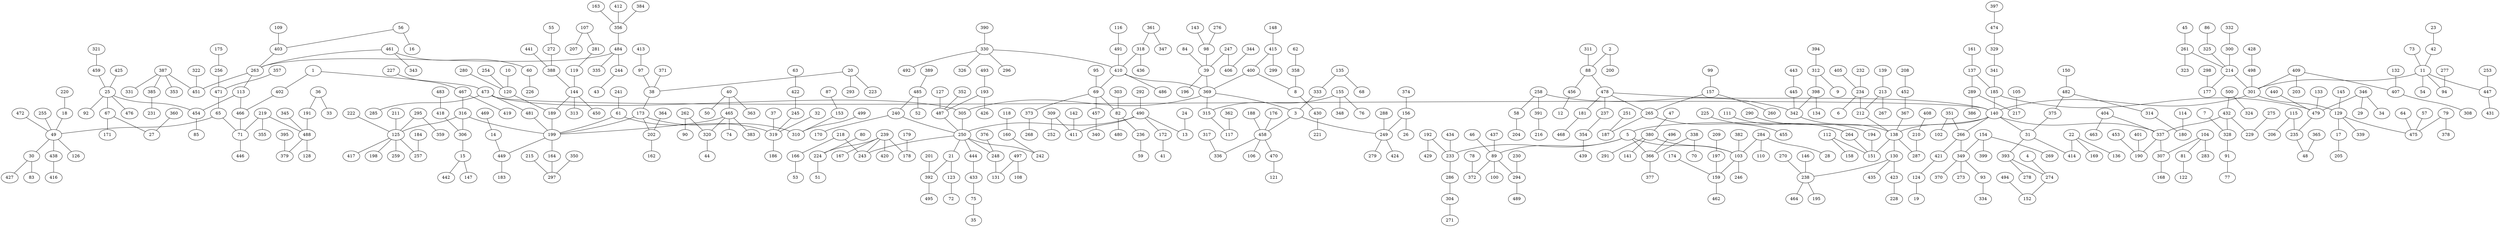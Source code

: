 graph{
1;
402;
473;
466;
481;
285;
305;
140;
113;
71;
199;
369;
250;
5;
138;
185;
31;
266;
337;
478;
301;
263;
454;
446;
65;
219;
449;
316;
189;
465;
164;
61;
173;
315;
410;
3;
400;
39;
240;
444;
21;
487;
490;
243;
248;
242;
233;
89;
366;
103;
130;
342;
151;
287;
212;
367;
137;
479;
341;
414;
393;
375;
421;
351;
349;
432;
190;
307;
404;
88;
265;
237;
181;
129;
214;
498;
409;
11;
461;
403;
451;
484;
85;
25;
471;
49;
355;
488;
183;
14;
306;
467;
125;
120;
144;
320;
40;
383;
74;
297;
319;
241;
310;
38;
202;
155;
117;
330;
491;
69;
486;
318;
458;
333;
249;
8;
415;
247;
98;
84;
196;
485;
170;
433;
392;
123;
352;
127;
193;
292;
172;
411;
13;
218;
239;
376;
131;
160;
434;
286;
192;
437;
100;
46;
372;
294;
496;
338;
377;
246;
284;
382;
380;
159;
238;
435;
423;
258;
445;
398;
112;
194;
264;
210;
234;
213;
452;
161;
289;
235;
346;
133;
440;
329;
22;
274;
278;
482;
124;
102;
370;
273;
154;
93;
229;
500;
328;
453;
401;
168;
104;
463;
456;
2;
311;
157;
455;
187;
354;
468;
339;
17;
145;
475;
300;
325;
261;
177;
428;
203;
407;
54;
73;
94;
42;
447;
60;
343;
109;
56;
387;
322;
335;
244;
356;
425;
92;
459;
67;
476;
256;
357;
30;
255;
18;
472;
438;
126;
379;
345;
128;
191;
469;
418;
15;
227;
419;
295;
257;
259;
211;
417;
222;
198;
10;
280;
254;
313;
450;
119;
388;
44;
262;
363;
50;
350;
215;
245;
37;
32;
186;
499;
153;
371;
97;
20;
162;
364;
348;
76;
362;
326;
296;
492;
390;
116;
82;
95;
457;
373;
361;
436;
336;
188;
176;
106;
470;
135;
279;
288;
424;
156;
358;
430;
148;
299;
406;
276;
143;
389;
52;
75;
495;
201;
72;
493;
426;
41;
142;
309;
24;
166;
167;
420;
178;
224;
497;
118;
304;
429;
78;
489;
230;
70;
110;
28;
291;
141;
47;
197;
174;
462;
464;
195;
270;
146;
228;
391;
58;
443;
134;
312;
158;
290;
225;
111;
408;
232;
405;
6;
267;
139;
208;
386;
217;
48;
115;
29;
34;
474;
136;
169;
152;
4;
314;
150;
19;
269;
399;
334;
275;
324;
91;
7;
81;
283;
12;
200;
260;
99;
251;
439;
205;
57;
64;
79;
332;
86;
323;
45;
298;
308;
132;
277;
23;
253;
431;
226;
16;
385;
331;
353;
43;
412;
384;
163;
321;
27;
171;
175;
83;
427;
220;
416;
395;
36;
483;
442;
147;
359;
184;
281;
441;
272;
90;
422;
87;
413;
223;
293;
303;
236;
480;
340;
268;
347;
317;
121;
68;
374;
26;
62;
221;
344;
35;
252;
53;
179;
80;
51;
108;
271;
209;
216;
204;
394;
9;
105;
365;
206;
397;
494;
180;
77;
122;
378;
231;
360;
33;
107;
55;
63;
59;
114;
207;
1 -- 402 ;
1 -- 473 ;
402 -- 466 ;
473 -- 481 ;
473 -- 285 ;
473 -- 305 ;
473 -- 140 ;
113 -- 466 ;
466 -- 71 ;
481 -- 199 ;
369 -- 305 ;
305 -- 250 ;
140 -- 5 ;
140 -- 138 ;
185 -- 140 ;
140 -- 31 ;
140 -- 266 ;
140 -- 337 ;
478 -- 140 ;
301 -- 140 ;
263 -- 113 ;
113 -- 454 ;
71 -- 446 ;
65 -- 71 ;
219 -- 71 ;
199 -- 449 ;
316 -- 199 ;
189 -- 199 ;
465 -- 199 ;
199 -- 164 ;
61 -- 199 ;
173 -- 199 ;
369 -- 315 ;
410 -- 369 ;
369 -- 3 ;
400 -- 369 ;
39 -- 369 ;
240 -- 250 ;
250 -- 444 ;
250 -- 21 ;
487 -- 250 ;
490 -- 250 ;
250 -- 243 ;
250 -- 248 ;
250 -- 242 ;
5 -- 233 ;
5 -- 89 ;
5 -- 366 ;
5 -- 103 ;
138 -- 130 ;
342 -- 138 ;
138 -- 151 ;
138 -- 287 ;
212 -- 138 ;
367 -- 138 ;
137 -- 185 ;
185 -- 479 ;
341 -- 185 ;
31 -- 414 ;
31 -- 393 ;
375 -- 31 ;
266 -- 421 ;
351 -- 266 ;
266 -- 349 ;
432 -- 337 ;
337 -- 190 ;
337 -- 307 ;
404 -- 337 ;
88 -- 478 ;
478 -- 265 ;
478 -- 237 ;
478 -- 181 ;
301 -- 129 ;
214 -- 301 ;
498 -- 301 ;
409 -- 301 ;
11 -- 301 ;
461 -- 263 ;
403 -- 263 ;
263 -- 451 ;
484 -- 263 ;
454 -- 85 ;
25 -- 454 ;
471 -- 65 ;
65 -- 49 ;
219 -- 355 ;
219 -- 488 ;
449 -- 183 ;
14 -- 449 ;
316 -- 306 ;
467 -- 316 ;
316 -- 125 ;
120 -- 189 ;
144 -- 189 ;
465 -- 320 ;
40 -- 465 ;
465 -- 383 ;
465 -- 74 ;
164 -- 297 ;
61 -- 319 ;
241 -- 61 ;
173 -- 310 ;
38 -- 173 ;
173 -- 202 ;
155 -- 315 ;
315 -- 117 ;
330 -- 410 ;
491 -- 410 ;
410 -- 69 ;
410 -- 486 ;
318 -- 410 ;
3 -- 458 ;
333 -- 3 ;
3 -- 249 ;
400 -- 8 ;
415 -- 400 ;
247 -- 39 ;
98 -- 39 ;
84 -- 39 ;
39 -- 196 ;
485 -- 240 ;
240 -- 170 ;
444 -- 433 ;
21 -- 392 ;
21 -- 123 ;
352 -- 487 ;
127 -- 487 ;
193 -- 487 ;
292 -- 490 ;
490 -- 172 ;
490 -- 411 ;
490 -- 13 ;
218 -- 243 ;
239 -- 243 ;
376 -- 248 ;
248 -- 131 ;
160 -- 242 ;
434 -- 233 ;
233 -- 286 ;
192 -- 233 ;
437 -- 89 ;
89 -- 100 ;
46 -- 89 ;
89 -- 372 ;
89 -- 294 ;
496 -- 366 ;
338 -- 366 ;
366 -- 377 ;
103 -- 246 ;
284 -- 103 ;
382 -- 103 ;
380 -- 103 ;
103 -- 159 ;
130 -- 238 ;
130 -- 435 ;
130 -- 423 ;
258 -- 342 ;
445 -- 342 ;
398 -- 342 ;
112 -- 151 ;
194 -- 151 ;
264 -- 151 ;
210 -- 287 ;
234 -- 212 ;
213 -- 212 ;
452 -- 367 ;
161 -- 137 ;
137 -- 289 ;
479 -- 235 ;
346 -- 479 ;
133 -- 479 ;
440 -- 479 ;
329 -- 341 ;
22 -- 414 ;
393 -- 274 ;
393 -- 278 ;
482 -- 375 ;
421 -- 124 ;
351 -- 102 ;
349 -- 370 ;
349 -- 273 ;
154 -- 349 ;
349 -- 93 ;
432 -- 229 ;
500 -- 432 ;
432 -- 328 ;
453 -- 190 ;
401 -- 190 ;
307 -- 168 ;
104 -- 307 ;
404 -- 463 ;
88 -- 456 ;
2 -- 88 ;
311 -- 88 ;
157 -- 265 ;
265 -- 455 ;
265 -- 187 ;
237 -- 354 ;
181 -- 468 ;
129 -- 339 ;
129 -- 17 ;
145 -- 129 ;
129 -- 475 ;
300 -- 214 ;
325 -- 214 ;
261 -- 214 ;
214 -- 177 ;
428 -- 498 ;
409 -- 203 ;
409 -- 407 ;
11 -- 54 ;
73 -- 11 ;
11 -- 94 ;
42 -- 11 ;
11 -- 447 ;
461 -- 60 ;
461 -- 343 ;
109 -- 403 ;
56 -- 403 ;
387 -- 451 ;
322 -- 451 ;
484 -- 335 ;
484 -- 244 ;
356 -- 484 ;
425 -- 25 ;
25 -- 92 ;
459 -- 25 ;
25 -- 67 ;
25 -- 476 ;
256 -- 471 ;
357 -- 471 ;
49 -- 30 ;
255 -- 49 ;
18 -- 49 ;
472 -- 49 ;
49 -- 438 ;
49 -- 126 ;
488 -- 379 ;
345 -- 488 ;
488 -- 128 ;
191 -- 488 ;
469 -- 14 ;
418 -- 306 ;
306 -- 15 ;
227 -- 467 ;
467 -- 419 ;
295 -- 125 ;
125 -- 257 ;
125 -- 259 ;
211 -- 125 ;
125 -- 417 ;
222 -- 125 ;
125 -- 198 ;
10 -- 120 ;
280 -- 120 ;
254 -- 120 ;
144 -- 313 ;
144 -- 450 ;
119 -- 144 ;
388 -- 144 ;
320 -- 44 ;
262 -- 320 ;
40 -- 363 ;
40 -- 50 ;
350 -- 297 ;
215 -- 297 ;
245 -- 319 ;
37 -- 319 ;
32 -- 319 ;
319 -- 186 ;
499 -- 310 ;
153 -- 310 ;
371 -- 38 ;
97 -- 38 ;
20 -- 38 ;
202 -- 162 ;
364 -- 202 ;
155 -- 348 ;
155 -- 76 ;
362 -- 117 ;
330 -- 326 ;
330 -- 296 ;
330 -- 492 ;
390 -- 330 ;
116 -- 491 ;
69 -- 82 ;
95 -- 69 ;
69 -- 457 ;
69 -- 373 ;
361 -- 318 ;
318 -- 436 ;
458 -- 336 ;
188 -- 458 ;
176 -- 458 ;
458 -- 106 ;
458 -- 470 ;
135 -- 333 ;
249 -- 279 ;
288 -- 249 ;
249 -- 424 ;
156 -- 249 ;
358 -- 8 ;
8 -- 430 ;
148 -- 415 ;
415 -- 299 ;
247 -- 406 ;
276 -- 98 ;
143 -- 98 ;
389 -- 485 ;
485 -- 52 ;
433 -- 75 ;
392 -- 495 ;
201 -- 392 ;
123 -- 72 ;
493 -- 193 ;
193 -- 426 ;
172 -- 41 ;
142 -- 411 ;
309 -- 411 ;
24 -- 13 ;
218 -- 166 ;
239 -- 167 ;
239 -- 420 ;
239 -- 178 ;
239 -- 224 ;
497 -- 131 ;
118 -- 160 ;
286 -- 304 ;
192 -- 429 ;
78 -- 372 ;
294 -- 489 ;
230 -- 294 ;
338 -- 70 ;
284 -- 110 ;
284 -- 28 ;
380 -- 291 ;
380 -- 141 ;
47 -- 380 ;
197 -- 159 ;
174 -- 159 ;
159 -- 462 ;
238 -- 464 ;
238 -- 195 ;
270 -- 238 ;
146 -- 238 ;
423 -- 228 ;
258 -- 391 ;
258 -- 58 ;
443 -- 445 ;
398 -- 134 ;
312 -- 398 ;
112 -- 158 ;
290 -- 194 ;
225 -- 264 ;
111 -- 264 ;
408 -- 210 ;
232 -- 234 ;
405 -- 234 ;
234 -- 6 ;
213 -- 267 ;
139 -- 213 ;
208 -- 452 ;
289 -- 386 ;
289 -- 217 ;
235 -- 48 ;
115 -- 235 ;
346 -- 29 ;
346 -- 34 ;
474 -- 329 ;
22 -- 136 ;
22 -- 169 ;
274 -- 152 ;
4 -- 274 ;
482 -- 314 ;
150 -- 482 ;
124 -- 19 ;
154 -- 269 ;
154 -- 399 ;
93 -- 334 ;
275 -- 229 ;
500 -- 324 ;
328 -- 91 ;
7 -- 328 ;
104 -- 81 ;
104 -- 283 ;
456 -- 12 ;
2 -- 200 ;
157 -- 260 ;
99 -- 157 ;
251 -- 187 ;
354 -- 439 ;
17 -- 205 ;
57 -- 475 ;
64 -- 475 ;
79 -- 475 ;
332 -- 300 ;
86 -- 325 ;
261 -- 323 ;
45 -- 261 ;
298 -- 177 ;
407 -- 308 ;
132 -- 407 ;
277 -- 94 ;
23 -- 42 ;
253 -- 447 ;
447 -- 431 ;
60 -- 226 ;
56 -- 16 ;
387 -- 385 ;
387 -- 331 ;
387 -- 353 ;
244 -- 43 ;
412 -- 356 ;
384 -- 356 ;
163 -- 356 ;
321 -- 459 ;
67 -- 27 ;
67 -- 171 ;
175 -- 256 ;
30 -- 83 ;
30 -- 427 ;
220 -- 18 ;
438 -- 416 ;
395 -- 379 ;
36 -- 191 ;
483 -- 418 ;
15 -- 442 ;
15 -- 147 ;
295 -- 359 ;
184 -- 257 ;
281 -- 119 ;
441 -- 388 ;
272 -- 388 ;
262 -- 90 ;
422 -- 245 ;
87 -- 153 ;
413 -- 97 ;
20 -- 223 ;
20 -- 293 ;
303 -- 82 ;
82 -- 236 ;
82 -- 480 ;
457 -- 340 ;
373 -- 268 ;
361 -- 347 ;
317 -- 336 ;
470 -- 121 ;
135 -- 68 ;
374 -- 156 ;
156 -- 26 ;
62 -- 358 ;
430 -- 221 ;
344 -- 406 ;
75 -- 35 ;
309 -- 252 ;
166 -- 53 ;
179 -- 178 ;
80 -- 224 ;
224 -- 51 ;
497 -- 108 ;
304 -- 271 ;
209 -- 197 ;
391 -- 216 ;
58 -- 204 ;
394 -- 312 ;
312 -- 9 ;
105 -- 217 ;
365 -- 48 ;
115 -- 206 ;
397 -- 474 ;
494 -- 152 ;
314 -- 180 ;
91 -- 77 ;
81 -- 122 ;
79 -- 378 ;
385 -- 231 ;
360 -- 27 ;
36 -- 33 ;
107 -- 281 ;
55 -- 272 ;
63 -- 422 ;
236 -- 59 ;
114 -- 180 ;
107 -- 207 ;
}